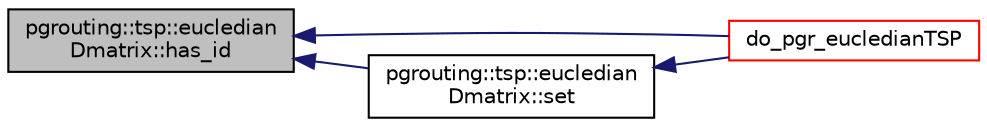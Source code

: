 digraph "pgrouting::tsp::eucledianDmatrix::has_id"
{
  edge [fontname="Helvetica",fontsize="10",labelfontname="Helvetica",labelfontsize="10"];
  node [fontname="Helvetica",fontsize="10",shape=record];
  rankdir="LR";
  Node44 [label="pgrouting::tsp::eucledian\lDmatrix::has_id",height=0.2,width=0.4,color="black", fillcolor="grey75", style="filled", fontcolor="black"];
  Node44 -> Node45 [dir="back",color="midnightblue",fontsize="10",style="solid",fontname="Helvetica"];
  Node45 [label="do_pgr_eucledianTSP",height=0.2,width=0.4,color="red", fillcolor="white", style="filled",URL="$eucledianTSP__driver_8h.html#a5846c5612bc664148f24a97aad92a68e"];
  Node44 -> Node48 [dir="back",color="midnightblue",fontsize="10",style="solid",fontname="Helvetica"];
  Node48 [label="pgrouting::tsp::eucledian\lDmatrix::set",height=0.2,width=0.4,color="black", fillcolor="white", style="filled",URL="$classpgrouting_1_1tsp_1_1eucledianDmatrix.html#a6f5377ad0088ab3c816bc08167d4ccdd",tooltip="sets a special value for the distance(i,j) "];
  Node48 -> Node45 [dir="back",color="midnightblue",fontsize="10",style="solid",fontname="Helvetica"];
}
